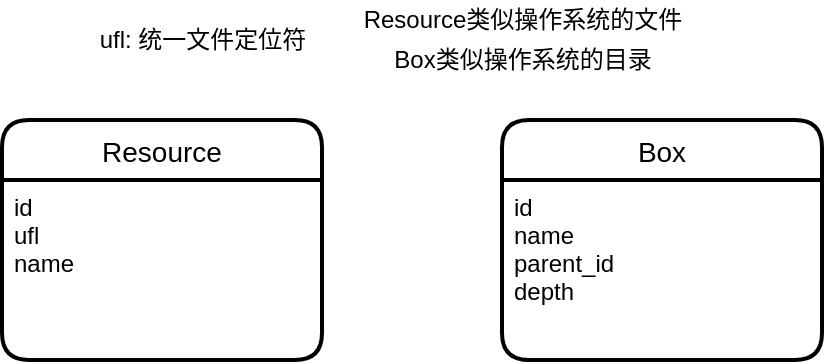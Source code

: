 <mxfile version="19.0.3" type="device"><diagram id="L7fM3gByQUYE9tqzmeUV" name="第 1 页"><mxGraphModel dx="946" dy="725" grid="1" gridSize="10" guides="1" tooltips="1" connect="1" arrows="1" fold="1" page="1" pageScale="1" pageWidth="827" pageHeight="1169" math="0" shadow="0"><root><mxCell id="0"/><mxCell id="1" parent="0"/><mxCell id="9Rxep_89N9ozBl063qn_-1" value="Resource" style="swimlane;childLayout=stackLayout;horizontal=1;startSize=30;horizontalStack=0;rounded=1;fontSize=14;fontStyle=0;strokeWidth=2;resizeParent=0;resizeLast=1;shadow=0;dashed=0;align=center;" vertex="1" parent="1"><mxGeometry x="50" y="70" width="160" height="120" as="geometry"/></mxCell><mxCell id="9Rxep_89N9ozBl063qn_-2" value="id&#10;ufl&#10;name" style="align=left;strokeColor=none;fillColor=none;spacingLeft=4;fontSize=12;verticalAlign=top;resizable=0;rotatable=0;part=1;" vertex="1" parent="9Rxep_89N9ozBl063qn_-1"><mxGeometry y="30" width="160" height="90" as="geometry"/></mxCell><mxCell id="9Rxep_89N9ozBl063qn_-3" value="ufl: 统一文件定位符" style="text;html=1;align=center;verticalAlign=middle;resizable=0;points=[];autosize=1;strokeColor=none;fillColor=none;" vertex="1" parent="1"><mxGeometry x="90" y="20" width="120" height="20" as="geometry"/></mxCell><mxCell id="9Rxep_89N9ozBl063qn_-4" value="Box" style="swimlane;childLayout=stackLayout;horizontal=1;startSize=30;horizontalStack=0;rounded=1;fontSize=14;fontStyle=0;strokeWidth=2;resizeParent=0;resizeLast=1;shadow=0;dashed=0;align=center;" vertex="1" parent="1"><mxGeometry x="300" y="70" width="160" height="120" as="geometry"/></mxCell><mxCell id="9Rxep_89N9ozBl063qn_-5" value="id&#10;name&#10;parent_id&#10;depth" style="align=left;strokeColor=none;fillColor=none;spacingLeft=4;fontSize=12;verticalAlign=top;resizable=0;rotatable=0;part=1;" vertex="1" parent="9Rxep_89N9ozBl063qn_-4"><mxGeometry y="30" width="160" height="90" as="geometry"/></mxCell><mxCell id="9Rxep_89N9ozBl063qn_-6" value="Resource类似操作系统的文件" style="text;html=1;align=center;verticalAlign=middle;resizable=0;points=[];autosize=1;strokeColor=none;fillColor=none;" vertex="1" parent="1"><mxGeometry x="225" y="10" width="170" height="20" as="geometry"/></mxCell><mxCell id="9Rxep_89N9ozBl063qn_-7" value="Box类似操作系统的目录" style="text;html=1;align=center;verticalAlign=middle;resizable=0;points=[];autosize=1;strokeColor=none;fillColor=none;" vertex="1" parent="1"><mxGeometry x="240" y="30" width="140" height="20" as="geometry"/></mxCell></root></mxGraphModel></diagram></mxfile>